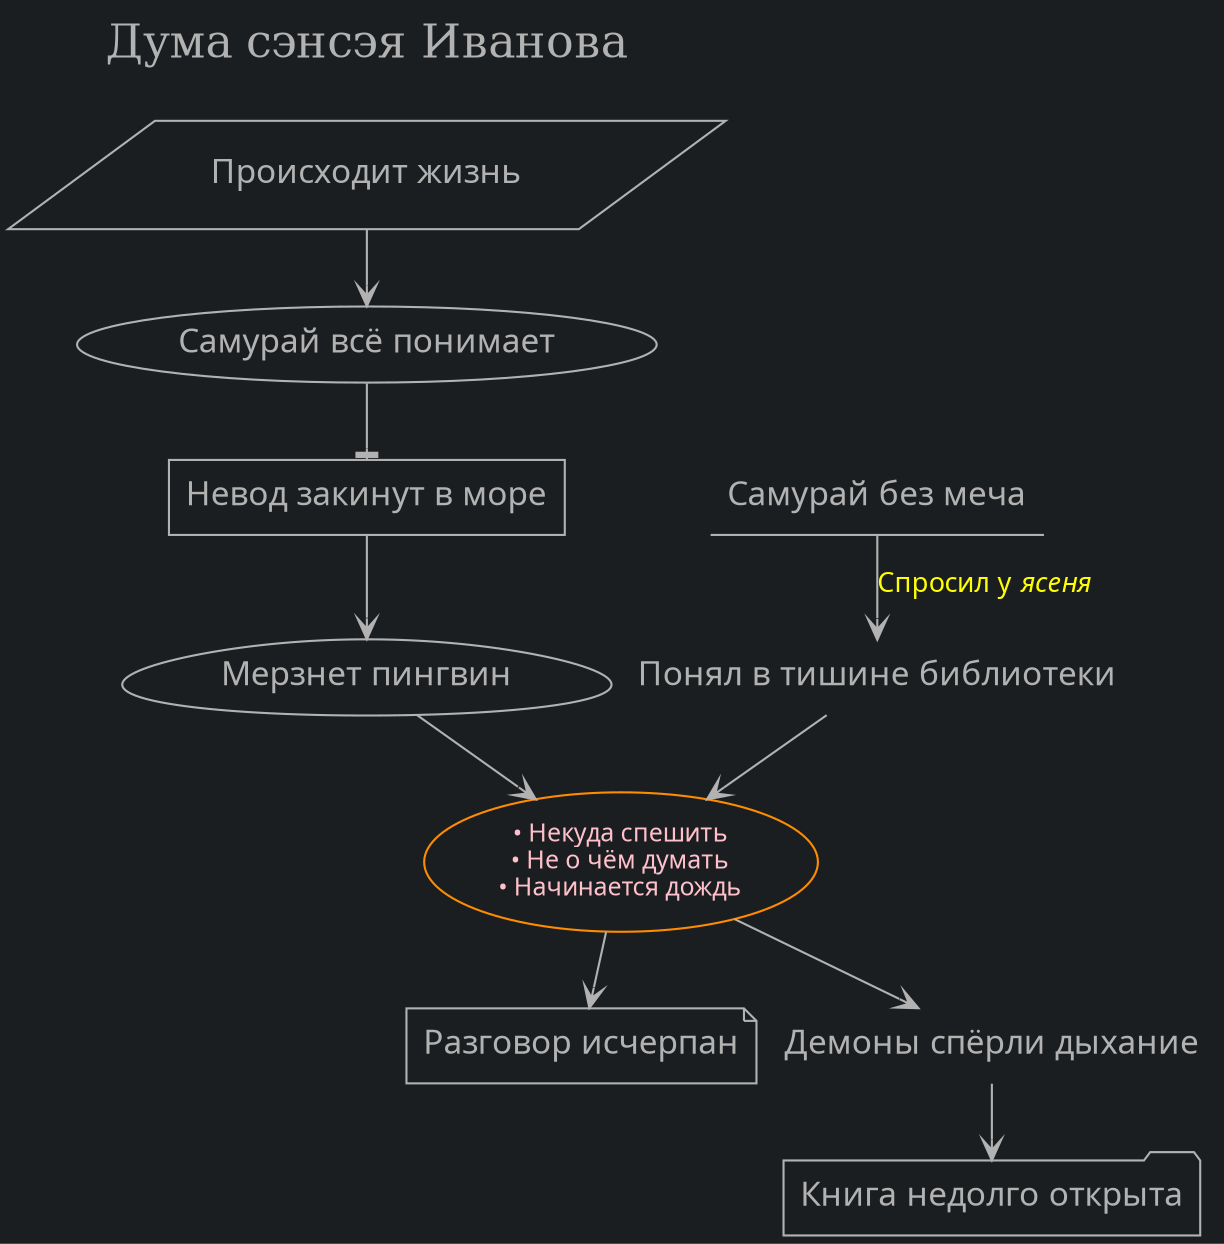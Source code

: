 digraph СистемноеМышление {
	rankdir=TB; // направление раскладки графа: T — top (сверху), B — bottom (снизу)
	bgcolor="#1b1e20"; // Фон всей диаграммы — тёмно-серый

	// Заголовок: отдельный узел с особым рангом "source"
	title [label="Дума сэнсэя Иванова", shape=plaintext, fontsize=22, color="#b2b2b2", fontcolor="#b2b2b2"];
	// Невидимые узлы слева и справа для центрирования заголовка
	left [label="", style=invis];
	right [label="", style=invis];
	// Чтобы все три были на одном уровне (ранге) — заголовок центрируется между ними
	{ rank=source; left; title; right; }

	// Настройки узлов
	node [
		fontcolor="#b2b2b2" // цвет текста и рамок (светло-серый)
		color="#b2b2b2" // цвет рамок (границ) узлов
		style=filled // стиль заливки узла — залить цветом из fillcolor
		fillcolor="#1b1e20" // фон узлов — тёмно-серый
		fontname="Ysabeau"
		fontsize="16"
	];

	// Настройки рёбер
	edge [
		arrowhead=open // глобальный тип стрелок https://graphviz.org/docs/attr-types/arrowType/
		color="#b2b2b2" // цвет линий и шрифта (светло-серый)
		fontname="Ysabeau"
		fontsize="16"
	];

	// нельзя сразу объявлять и соединять узлы, как в Mermaid
	// надо сперва расписать все сущности
	S [shape=parallelogram, label="Происходит жизнь"] // S = Start
	id1 [label="Самурай всё понимает", comment="I am node id1"];
	id2 [shape=box, label="Невод закинут в море"];
	rybka [shape=egg, label="Мерзнет пингвин"];
	E [shape=note, label="Разговор исчерпан"]; // E  End
	biblioteka [shape=plaintext, label="Понял в тишине библиотеки"];
	как_думать [shape=underline, label="Самурай без меча"];
	gameOver [shape=plaintext, label="Демоны спёрли дыхание"];
	bookIsClosed [shape=folder, label="Книга недолго открыта"];
	listOfEvents [label="• Некуда спешить\n• Не о чём думать\n• Начинается дождь", fontsize=12, fontcolor="Pink", color="DarkOrange"];
	
	S -> id1;
	id1 -> id2 [arrowhead=tee]; // чтобы задать стиль отдельной стрелке, ноды одного пути надо разнести "две отдельно"
	id2 -> rybka -> listOfEvents -> E;
	
	// затем их соединять в самых причудливых сочетаниях
	как_думать -> biblioteka [label=<<font color="yellow" point-size="13">Спросил у <i>ясеня</i></font>>];
	biblioteka -> listOfEvents;
	
	listOfEvents -> gameOver -> bookIsClosed;
	
}